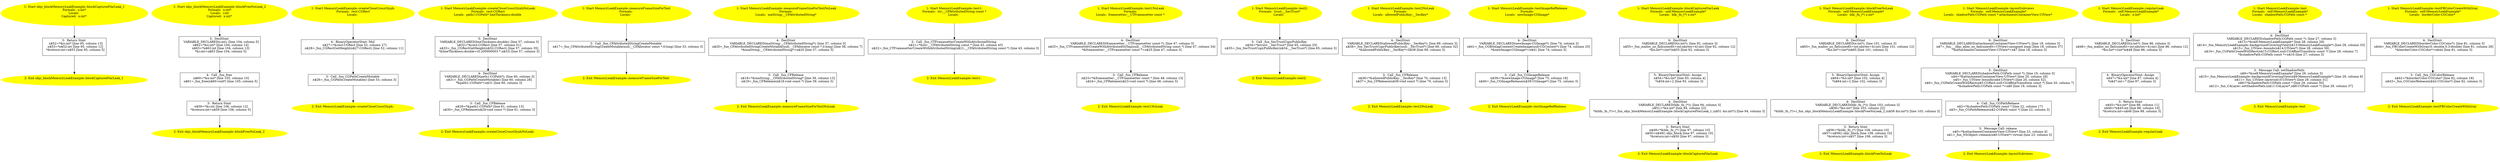 /* @generated */
digraph cfg {
"objc_blockMemoryLeakExample::blockCapturedVarLeak_1.2fc7658885fe88ae3f1ad70cae53336a_1" [label="1: Start objc_blockMemoryLeakExample::blockCapturedVarLeak_1\nFormals:  x:int*\nLocals: \nCaptured:  x:int* \n  " color=yellow style=filled]
	

	 "objc_blockMemoryLeakExample::blockCapturedVarLeak_1.2fc7658885fe88ae3f1ad70cae53336a_1" -> "objc_blockMemoryLeakExample::blockCapturedVarLeak_1.2fc7658885fe88ae3f1ad70cae53336a_3" ;
"objc_blockMemoryLeakExample::blockCapturedVarLeak_1.2fc7658885fe88ae3f1ad70cae53336a_2" [label="2: Exit objc_blockMemoryLeakExample::blockCapturedVarLeak_1 \n  " color=yellow style=filled]
	

"objc_blockMemoryLeakExample::blockCapturedVarLeak_1.2fc7658885fe88ae3f1ad70cae53336a_3" [label="3:  Return Stmt \n   n$52=*&x:int* [line 95, column 13]\n  n$53=*n$52:int [line 95, column 12]\n  *&return:int=n$53 [line 95, column 5]\n " shape="box"]
	

	 "objc_blockMemoryLeakExample::blockCapturedVarLeak_1.2fc7658885fe88ae3f1ad70cae53336a_3" -> "objc_blockMemoryLeakExample::blockCapturedVarLeak_1.2fc7658885fe88ae3f1ad70cae53336a_2" ;
"objc_blockMemoryLeakExample::blockFreeNoLeak_2.280cc1341d470c6c734eb5c908870fcf_1" [label="1: Start objc_blockMemoryLeakExample::blockFreeNoLeak_2\nFormals:  x:int*\nLocals:  i:int\nCaptured:  x:int* \n  " color=yellow style=filled]
	

	 "objc_blockMemoryLeakExample::blockFreeNoLeak_2.280cc1341d470c6c734eb5c908870fcf_1" -> "objc_blockMemoryLeakExample::blockFreeNoLeak_2.280cc1341d470c6c734eb5c908870fcf_5" ;
"objc_blockMemoryLeakExample::blockFreeNoLeak_2.280cc1341d470c6c734eb5c908870fcf_2" [label="2: Exit objc_blockMemoryLeakExample::blockFreeNoLeak_2 \n  " color=yellow style=filled]
	

"objc_blockMemoryLeakExample::blockFreeNoLeak_2.280cc1341d470c6c734eb5c908870fcf_3" [label="3:  Return Stmt \n   n$59=*&i:int [line 106, column 12]\n  *&return:int=n$59 [line 106, column 5]\n " shape="box"]
	

	 "objc_blockMemoryLeakExample::blockFreeNoLeak_2.280cc1341d470c6c734eb5c908870fcf_3" -> "objc_blockMemoryLeakExample::blockFreeNoLeak_2.280cc1341d470c6c734eb5c908870fcf_2" ;
"objc_blockMemoryLeakExample::blockFreeNoLeak_2.280cc1341d470c6c734eb5c908870fcf_4" [label="4:  Call _fun_free \n   n$60=*&x:int* [line 105, column 10]\n  n$61=_fun_free(n$60:void*) [line 105, column 5]\n " shape="box"]
	

	 "objc_blockMemoryLeakExample::blockFreeNoLeak_2.280cc1341d470c6c734eb5c908870fcf_4" -> "objc_blockMemoryLeakExample::blockFreeNoLeak_2.280cc1341d470c6c734eb5c908870fcf_3" ;
"objc_blockMemoryLeakExample::blockFreeNoLeak_2.280cc1341d470c6c734eb5c908870fcf_5" [label="5:  DeclStmt \n   VARIABLE_DECLARED(i:int); [line 104, column 5]\n  n$62=*&x:int* [line 104, column 14]\n  n$63=*n$62:int [line 104, column 13]\n  *&i:int=n$63 [line 104, column 5]\n " shape="box"]
	

	 "objc_blockMemoryLeakExample::blockFreeNoLeak_2.280cc1341d470c6c734eb5c908870fcf_5" -> "objc_blockMemoryLeakExample::blockFreeNoLeak_2.280cc1341d470c6c734eb5c908870fcf_4" ;
"createCloseCrossGlyph:#MemoryLeakExample#class.b78475cbe035b221b50538a8aad3c9cf_1" [label="1: Start MemoryLeakExample::createCloseCrossGlyph:\nFormals:  rect:CGRect\nLocals:  \n  " color=yellow style=filled]
	

	 "createCloseCrossGlyph:#MemoryLeakExample#class.b78475cbe035b221b50538a8aad3c9cf_1" -> "createCloseCrossGlyph:#MemoryLeakExample#class.b78475cbe035b221b50538a8aad3c9cf_4" ;
"createCloseCrossGlyph:#MemoryLeakExample#class.b78475cbe035b221b50538a8aad3c9cf_2" [label="2: Exit MemoryLeakExample::createCloseCrossGlyph: \n  " color=yellow style=filled]
	

"createCloseCrossGlyph:#MemoryLeakExample#class.b78475cbe035b221b50538a8aad3c9cf_3" [label="3:  Call _fun_CGPathCreateMutable \n   n$26=_fun_CGPathCreateMutable() [line 53, column 3]\n " shape="box"]
	

	 "createCloseCrossGlyph:#MemoryLeakExample#class.b78475cbe035b221b50538a8aad3c9cf_3" -> "createCloseCrossGlyph:#MemoryLeakExample#class.b78475cbe035b221b50538a8aad3c9cf_2" ;
"createCloseCrossGlyph:#MemoryLeakExample#class.b78475cbe035b221b50538a8aad3c9cf_4" [label="4:  BinaryOperatorStmt: Mul \n   n$27=*&rect:CGRect [line 52, column 27]\n  n$28=_fun_CGRectGetHeight(n$27:CGRect) [line 52, column 11]\n " shape="box"]
	

	 "createCloseCrossGlyph:#MemoryLeakExample#class.b78475cbe035b221b50538a8aad3c9cf_4" -> "createCloseCrossGlyph:#MemoryLeakExample#class.b78475cbe035b221b50538a8aad3c9cf_3" ;
"createCloseCrossGlyphNoLeak:#MemoryLeakExample#class.0954bcd442044fd9788af38303a3790b_1" [label="1: Start MemoryLeakExample::createCloseCrossGlyphNoLeak:\nFormals:  rect:CGRect\nLocals:  path1:CGPath* lineThickness:double \n  " color=yellow style=filled]
	

	 "createCloseCrossGlyphNoLeak:#MemoryLeakExample#class.0954bcd442044fd9788af38303a3790b_1" -> "createCloseCrossGlyphNoLeak:#MemoryLeakExample#class.0954bcd442044fd9788af38303a3790b_5" ;
"createCloseCrossGlyphNoLeak:#MemoryLeakExample#class.0954bcd442044fd9788af38303a3790b_2" [label="2: Exit MemoryLeakExample::createCloseCrossGlyphNoLeak: \n  " color=yellow style=filled]
	

"createCloseCrossGlyphNoLeak:#MemoryLeakExample#class.0954bcd442044fd9788af38303a3790b_3" [label="3:  Call _fun_CFRelease \n   n$29=*&path1:CGPath* [line 61, column 13]\n  n$30=_fun_CFRelease(n$29:void const *) [line 61, column 3]\n " shape="box"]
	

	 "createCloseCrossGlyphNoLeak:#MemoryLeakExample#class.0954bcd442044fd9788af38303a3790b_3" -> "createCloseCrossGlyphNoLeak:#MemoryLeakExample#class.0954bcd442044fd9788af38303a3790b_2" ;
"createCloseCrossGlyphNoLeak:#MemoryLeakExample#class.0954bcd442044fd9788af38303a3790b_4" [label="4:  DeclStmt \n   VARIABLE_DECLARED(path1:CGPath*); [line 60, column 3]\n  n$31=_fun_CGPathCreateMutable() [line 60, column 28]\n  *&path1:CGPath*=n$31 [line 60, column 3]\n " shape="box"]
	

	 "createCloseCrossGlyphNoLeak:#MemoryLeakExample#class.0954bcd442044fd9788af38303a3790b_4" -> "createCloseCrossGlyphNoLeak:#MemoryLeakExample#class.0954bcd442044fd9788af38303a3790b_3" ;
"createCloseCrossGlyphNoLeak:#MemoryLeakExample#class.0954bcd442044fd9788af38303a3790b_5" [label="5:  DeclStmt \n   VARIABLE_DECLARED(lineThickness:double); [line 57, column 3]\n  n$32=*&rect:CGRect [line 57, column 51]\n  n$33=_fun_CGRectGetHeight(n$32:CGRect) [line 57, column 35]\n  *&lineThickness:double=(0.200000003 * n$33) [line 57, column 3]\n " shape="box"]
	

	 "createCloseCrossGlyphNoLeak:#MemoryLeakExample#class.0954bcd442044fd9788af38303a3790b_5" -> "createCloseCrossGlyphNoLeak:#MemoryLeakExample#class.0954bcd442044fd9788af38303a3790b_4" ;
"measureFrameSizeForText#MemoryLeakExample#class.f59bd9e59cef3fd16475487a380b3804_1" [label="1: Start MemoryLeakExample::measureFrameSizeForText\nFormals: \nLocals:  \n  " color=yellow style=filled]
	

	 "measureFrameSizeForText#MemoryLeakExample#class.f59bd9e59cef3fd16475487a380b3804_1" -> "measureFrameSizeForText#MemoryLeakExample#class.f59bd9e59cef3fd16475487a380b3804_3" ;
"measureFrameSizeForText#MemoryLeakExample#class.f59bd9e59cef3fd16475487a380b3804_2" [label="2: Exit MemoryLeakExample::measureFrameSizeForText \n  " color=yellow style=filled]
	

"measureFrameSizeForText#MemoryLeakExample#class.f59bd9e59cef3fd16475487a380b3804_3" [label="3:  Call _fun_CFAttributedStringCreateMutable \n   n$17=_fun_CFAttributedStringCreateMutable(null:__CFAllocator const *,0:long) [line 33, column 3]\n " shape="box"]
	

	 "measureFrameSizeForText#MemoryLeakExample#class.f59bd9e59cef3fd16475487a380b3804_3" -> "measureFrameSizeForText#MemoryLeakExample#class.f59bd9e59cef3fd16475487a380b3804_2" ;
"measureFrameSizeForTextNoLeak#MemoryLeakExample#class.9443bec011166230e1709abbe3c930d4_1" [label="1: Start MemoryLeakExample::measureFrameSizeForTextNoLeak\nFormals: \nLocals:  maString:__CFAttributedString* \n  " color=yellow style=filled]
	

	 "measureFrameSizeForTextNoLeak#MemoryLeakExample#class.9443bec011166230e1709abbe3c930d4_1" -> "measureFrameSizeForTextNoLeak#MemoryLeakExample#class.9443bec011166230e1709abbe3c930d4_4" ;
"measureFrameSizeForTextNoLeak#MemoryLeakExample#class.9443bec011166230e1709abbe3c930d4_2" [label="2: Exit MemoryLeakExample::measureFrameSizeForTextNoLeak \n  " color=yellow style=filled]
	

"measureFrameSizeForTextNoLeak#MemoryLeakExample#class.9443bec011166230e1709abbe3c930d4_3" [label="3:  Call _fun_CFRelease \n   n$18=*&maString:__CFAttributedString* [line 39, column 13]\n  n$19=_fun_CFRelease(n$18:void const *) [line 39, column 3]\n " shape="box"]
	

	 "measureFrameSizeForTextNoLeak#MemoryLeakExample#class.9443bec011166230e1709abbe3c930d4_3" -> "measureFrameSizeForTextNoLeak#MemoryLeakExample#class.9443bec011166230e1709abbe3c930d4_2" ;
"measureFrameSizeForTextNoLeak#MemoryLeakExample#class.9443bec011166230e1709abbe3c930d4_4" [label="4:  DeclStmt \n   VARIABLE_DECLARED(maString:__CFAttributedString*); [line 37, column 3]\n  n$20=_fun_CFAttributedStringCreateMutable(null:__CFAllocator const *,0:long) [line 38, column 7]\n  *&maString:__CFAttributedString*=n$20 [line 37, column 3]\n " shape="box"]
	

	 "measureFrameSizeForTextNoLeak#MemoryLeakExample#class.9443bec011166230e1709abbe3c930d4_4" -> "measureFrameSizeForTextNoLeak#MemoryLeakExample#class.9443bec011166230e1709abbe3c930d4_3" ;
"test1:#MemoryLeakExample(struct __CFAttributedString)#class.5c69af4eb9da1845df6efe64785fd0c9_1" [label="1: Start MemoryLeakExample::test1:\nFormals:  str:__CFAttributedString const *\nLocals:  \n  " color=yellow style=filled]
	

	 "test1:#MemoryLeakExample(struct __CFAttributedString)#class.5c69af4eb9da1845df6efe64785fd0c9_1" -> "test1:#MemoryLeakExample(struct __CFAttributedString)#class.5c69af4eb9da1845df6efe64785fd0c9_3" ;
"test1:#MemoryLeakExample(struct __CFAttributedString)#class.5c69af4eb9da1845df6efe64785fd0c9_2" [label="2: Exit MemoryLeakExample::test1: \n  " color=yellow style=filled]
	

"test1:#MemoryLeakExample(struct __CFAttributedString)#class.5c69af4eb9da1845df6efe64785fd0c9_3" [label="3:  Call _fun_CTFramesetterCreateWithAttributedString \n   n$21=*&str:__CFAttributedString const * [line 43, column 43]\n  n$22=_fun_CTFramesetterCreateWithAttributedString(n$21:__CFAttributedString const *) [line 43, column 3]\n " shape="box"]
	

	 "test1:#MemoryLeakExample(struct __CFAttributedString)#class.5c69af4eb9da1845df6efe64785fd0c9_3" -> "test1:#MemoryLeakExample(struct __CFAttributedString)#class.5c69af4eb9da1845df6efe64785fd0c9_2" ;
"test1NoLeak#MemoryLeakExample#class.7e0d9640dbd86a21622e801793707bd9_1" [label="1: Start MemoryLeakExample::test1NoLeak\nFormals: \nLocals:  framesetter:__CTFramesetter const * \n  " color=yellow style=filled]
	

	 "test1NoLeak#MemoryLeakExample#class.7e0d9640dbd86a21622e801793707bd9_1" -> "test1NoLeak#MemoryLeakExample#class.7e0d9640dbd86a21622e801793707bd9_4" ;
"test1NoLeak#MemoryLeakExample#class.7e0d9640dbd86a21622e801793707bd9_2" [label="2: Exit MemoryLeakExample::test1NoLeak \n  " color=yellow style=filled]
	

"test1NoLeak#MemoryLeakExample#class.7e0d9640dbd86a21622e801793707bd9_3" [label="3:  Call _fun_CFRelease \n   n$23=*&framesetter:__CTFramesetter const * [line 48, column 13]\n  n$24=_fun_CFRelease(n$23:void const *) [line 48, column 3]\n " shape="box"]
	

	 "test1NoLeak#MemoryLeakExample#class.7e0d9640dbd86a21622e801793707bd9_3" -> "test1NoLeak#MemoryLeakExample#class.7e0d9640dbd86a21622e801793707bd9_2" ;
"test1NoLeak#MemoryLeakExample#class.7e0d9640dbd86a21622e801793707bd9_4" [label="4:  DeclStmt \n   VARIABLE_DECLARED(framesetter:__CTFramesetter const *); [line 47, column 3]\n  n$25=_fun_CTFramesetterCreateWithAttributedString(null:__CFAttributedString const *) [line 47, column 34]\n  *&framesetter:__CTFramesetter const *=n$25 [line 47, column 3]\n " shape="box"]
	

	 "test1NoLeak#MemoryLeakExample#class.7e0d9640dbd86a21622e801793707bd9_4" -> "test1NoLeak#MemoryLeakExample#class.7e0d9640dbd86a21622e801793707bd9_3" ;
"test2:#MemoryLeakExample(struct __SecTrust)#class.0351c8bd25e5a49860146e05fbc5b49a_1" [label="1: Start MemoryLeakExample::test2:\nFormals:  trust:__SecTrust*\nLocals:  \n  " color=yellow style=filled]
	

	 "test2:#MemoryLeakExample(struct __SecTrust)#class.0351c8bd25e5a49860146e05fbc5b49a_1" -> "test2:#MemoryLeakExample(struct __SecTrust)#class.0351c8bd25e5a49860146e05fbc5b49a_3" ;
"test2:#MemoryLeakExample(struct __SecTrust)#class.0351c8bd25e5a49860146e05fbc5b49a_2" [label="2: Exit MemoryLeakExample::test2: \n  " color=yellow style=filled]
	

"test2:#MemoryLeakExample(struct __SecTrust)#class.0351c8bd25e5a49860146e05fbc5b49a_3" [label="3:  Call _fun_SecTrustCopyPublicKey \n   n$34=*&trust:__SecTrust* [line 65, column 25]\n  n$35=_fun_SecTrustCopyPublicKey(n$34:__SecTrust*) [line 65, column 3]\n " shape="box"]
	

	 "test2:#MemoryLeakExample(struct __SecTrust)#class.0351c8bd25e5a49860146e05fbc5b49a_3" -> "test2:#MemoryLeakExample(struct __SecTrust)#class.0351c8bd25e5a49860146e05fbc5b49a_2" ;
"test2NoLeak#MemoryLeakExample#class.69cf0c35f7df26deefa723cac655894d_1" [label="1: Start MemoryLeakExample::test2NoLeak\nFormals: \nLocals:  allowedPublicKey:__SecKey* \n  " color=yellow style=filled]
	

	 "test2NoLeak#MemoryLeakExample#class.69cf0c35f7df26deefa723cac655894d_1" -> "test2NoLeak#MemoryLeakExample#class.69cf0c35f7df26deefa723cac655894d_4" ;
"test2NoLeak#MemoryLeakExample#class.69cf0c35f7df26deefa723cac655894d_2" [label="2: Exit MemoryLeakExample::test2NoLeak \n  " color=yellow style=filled]
	

"test2NoLeak#MemoryLeakExample#class.69cf0c35f7df26deefa723cac655894d_3" [label="3:  Call _fun_CFRelease \n   n$36=*&allowedPublicKey:__SecKey* [line 70, column 13]\n  n$37=_fun_CFRelease(n$36:void const *) [line 70, column 3]\n " shape="box"]
	

	 "test2NoLeak#MemoryLeakExample#class.69cf0c35f7df26deefa723cac655894d_3" -> "test2NoLeak#MemoryLeakExample#class.69cf0c35f7df26deefa723cac655894d_2" ;
"test2NoLeak#MemoryLeakExample#class.69cf0c35f7df26deefa723cac655894d_4" [label="4:  DeclStmt \n   VARIABLE_DECLARED(allowedPublicKey:__SecKey*); [line 69, column 3]\n  n$38=_fun_SecTrustCopyPublicKey(null:__SecTrust*) [line 69, column 32]\n  *&allowedPublicKey:__SecKey*=n$38 [line 69, column 3]\n " shape="box"]
	

	 "test2NoLeak#MemoryLeakExample#class.69cf0c35f7df26deefa723cac655894d_4" -> "test2NoLeak#MemoryLeakExample#class.69cf0c35f7df26deefa723cac655894d_3" ;
"testImageRefRelease#MemoryLeakExample#class.fa3cf5eac6a14b14c5050c7d62d2a79f_1" [label="1: Start MemoryLeakExample::testImageRefRelease\nFormals: \nLocals:  newImage:CGImage* \n  " color=yellow style=filled]
	

	 "testImageRefRelease#MemoryLeakExample#class.fa3cf5eac6a14b14c5050c7d62d2a79f_1" -> "testImageRefRelease#MemoryLeakExample#class.fa3cf5eac6a14b14c5050c7d62d2a79f_4" ;
"testImageRefRelease#MemoryLeakExample#class.fa3cf5eac6a14b14c5050c7d62d2a79f_2" [label="2: Exit MemoryLeakExample::testImageRefRelease \n  " color=yellow style=filled]
	

"testImageRefRelease#MemoryLeakExample#class.fa3cf5eac6a14b14c5050c7d62d2a79f_3" [label="3:  Call _fun_CGImageRelease \n   n$39=*&newImage:CGImage* [line 75, column 18]\n  n$40=_fun_CGImageRelease(n$39:CGImage*) [line 75, column 3]\n " shape="box"]
	

	 "testImageRefRelease#MemoryLeakExample#class.fa3cf5eac6a14b14c5050c7d62d2a79f_3" -> "testImageRefRelease#MemoryLeakExample#class.fa3cf5eac6a14b14c5050c7d62d2a79f_2" ;
"testImageRefRelease#MemoryLeakExample#class.fa3cf5eac6a14b14c5050c7d62d2a79f_4" [label="4:  DeclStmt \n   VARIABLE_DECLARED(newImage:CGImage*); [line 74, column 3]\n  n$41=_fun_CGBitmapContextCreateImage(null:CGContext*) [line 74, column 25]\n  *&newImage:CGImage*=n$41 [line 74, column 3]\n " shape="box"]
	

	 "testImageRefRelease#MemoryLeakExample#class.fa3cf5eac6a14b14c5050c7d62d2a79f_4" -> "testImageRefRelease#MemoryLeakExample#class.fa3cf5eac6a14b14c5050c7d62d2a79f_3" ;
"blockCapturedVarLeak#MemoryLeakExample#instance.53bb018bc84d6a696dc756e20b5b3f52_1" [label="1: Start MemoryLeakExample::blockCapturedVarLeak\nFormals:  self:MemoryLeakExample*\nLocals:  blk:_fn_(*) x:int* \n  " color=yellow style=filled]
	

	 "blockCapturedVarLeak#MemoryLeakExample#instance.53bb018bc84d6a696dc756e20b5b3f52_1" -> "blockCapturedVarLeak#MemoryLeakExample#instance.53bb018bc84d6a696dc756e20b5b3f52_6" ;
"blockCapturedVarLeak#MemoryLeakExample#instance.53bb018bc84d6a696dc756e20b5b3f52_2" [label="2: Exit MemoryLeakExample::blockCapturedVarLeak \n  " color=yellow style=filled]
	

"blockCapturedVarLeak#MemoryLeakExample#instance.53bb018bc84d6a696dc756e20b5b3f52_3" [label="3:  Return Stmt \n   n$49=*&blk:_fn_(*) [line 97, column 10]\n  n$50=n$49() objc_block [line 97, column 10]\n  *&return:int=n$50 [line 97, column 3]\n " shape="box"]
	

	 "blockCapturedVarLeak#MemoryLeakExample#instance.53bb018bc84d6a696dc756e20b5b3f52_3" -> "blockCapturedVarLeak#MemoryLeakExample#instance.53bb018bc84d6a696dc756e20b5b3f52_2" ;
"blockCapturedVarLeak#MemoryLeakExample#instance.53bb018bc84d6a696dc756e20b5b3f52_4" [label="4:  DeclStmt \n   VARIABLE_DECLARED(blk:_fn_(*)); [line 94, column 3]\n  n$51=*&x:int* [line 94, column 22]\n  *&blk:_fn_(*)=(_fun_objc_blockMemoryLeakExample::blockCapturedVarLeak_1,(n$51 &x:int*)) [line 94, column 3]\n " shape="box"]
	

	 "blockCapturedVarLeak#MemoryLeakExample#instance.53bb018bc84d6a696dc756e20b5b3f52_4" -> "blockCapturedVarLeak#MemoryLeakExample#instance.53bb018bc84d6a696dc756e20b5b3f52_3" ;
"blockCapturedVarLeak#MemoryLeakExample#instance.53bb018bc84d6a696dc756e20b5b3f52_5" [label="5:  BinaryOperatorStmt: Assign \n   n$54=*&x:int* [line 93, column 4]\n  *n$54:int=2 [line 93, column 3]\n " shape="box"]
	

	 "blockCapturedVarLeak#MemoryLeakExample#instance.53bb018bc84d6a696dc756e20b5b3f52_5" -> "blockCapturedVarLeak#MemoryLeakExample#instance.53bb018bc84d6a696dc756e20b5b3f52_4" ;
"blockCapturedVarLeak#MemoryLeakExample#instance.53bb018bc84d6a696dc756e20b5b3f52_6" [label="6:  DeclStmt \n   VARIABLE_DECLARED(x:int*); [line 92, column 3]\n  n$55=_fun_malloc_no_fail(sizeof(t=int;nbytes=4):int) [line 92, column 12]\n  *&x:int*=(int*)n$55 [line 92, column 3]\n " shape="box"]
	

	 "blockCapturedVarLeak#MemoryLeakExample#instance.53bb018bc84d6a696dc756e20b5b3f52_6" -> "blockCapturedVarLeak#MemoryLeakExample#instance.53bb018bc84d6a696dc756e20b5b3f52_5" ;
"blockFreeNoLeak#MemoryLeakExample#instance.6bcefe2afb9f172f8aadbab54d9bd144_1" [label="1: Start MemoryLeakExample::blockFreeNoLeak\nFormals:  self:MemoryLeakExample*\nLocals:  blk:_fn_(*) x:int* \n  " color=yellow style=filled]
	

	 "blockFreeNoLeak#MemoryLeakExample#instance.6bcefe2afb9f172f8aadbab54d9bd144_1" -> "blockFreeNoLeak#MemoryLeakExample#instance.6bcefe2afb9f172f8aadbab54d9bd144_6" ;
"blockFreeNoLeak#MemoryLeakExample#instance.6bcefe2afb9f172f8aadbab54d9bd144_2" [label="2: Exit MemoryLeakExample::blockFreeNoLeak \n  " color=yellow style=filled]
	

"blockFreeNoLeak#MemoryLeakExample#instance.6bcefe2afb9f172f8aadbab54d9bd144_3" [label="3:  Return Stmt \n   n$56=*&blk:_fn_(*) [line 108, column 10]\n  n$57=n$56() objc_block [line 108, column 10]\n  *&return:int=n$57 [line 108, column 3]\n " shape="box"]
	

	 "blockFreeNoLeak#MemoryLeakExample#instance.6bcefe2afb9f172f8aadbab54d9bd144_3" -> "blockFreeNoLeak#MemoryLeakExample#instance.6bcefe2afb9f172f8aadbab54d9bd144_2" ;
"blockFreeNoLeak#MemoryLeakExample#instance.6bcefe2afb9f172f8aadbab54d9bd144_4" [label="4:  DeclStmt \n   VARIABLE_DECLARED(blk:_fn_(*)); [line 103, column 3]\n  n$58=*&x:int* [line 103, column 22]\n  *&blk:_fn_(*)=(_fun_objc_blockMemoryLeakExample::blockFreeNoLeak_2,(n$58 &x:int*)) [line 103, column 3]\n " shape="box"]
	

	 "blockFreeNoLeak#MemoryLeakExample#instance.6bcefe2afb9f172f8aadbab54d9bd144_4" -> "blockFreeNoLeak#MemoryLeakExample#instance.6bcefe2afb9f172f8aadbab54d9bd144_3" ;
"blockFreeNoLeak#MemoryLeakExample#instance.6bcefe2afb9f172f8aadbab54d9bd144_5" [label="5:  BinaryOperatorStmt: Assign \n   n$64=*&x:int* [line 102, column 4]\n  *n$64:int=2 [line 102, column 3]\n " shape="box"]
	

	 "blockFreeNoLeak#MemoryLeakExample#instance.6bcefe2afb9f172f8aadbab54d9bd144_5" -> "blockFreeNoLeak#MemoryLeakExample#instance.6bcefe2afb9f172f8aadbab54d9bd144_4" ;
"blockFreeNoLeak#MemoryLeakExample#instance.6bcefe2afb9f172f8aadbab54d9bd144_6" [label="6:  DeclStmt \n   VARIABLE_DECLARED(x:int*); [line 101, column 3]\n  n$65=_fun_malloc_no_fail(sizeof(t=int;nbytes=4):int) [line 101, column 12]\n  *&x:int*=(int*)n$65 [line 101, column 3]\n " shape="box"]
	

	 "blockFreeNoLeak#MemoryLeakExample#instance.6bcefe2afb9f172f8aadbab54d9bd144_6" -> "blockFreeNoLeak#MemoryLeakExample#instance.6bcefe2afb9f172f8aadbab54d9bd144_5" ;
"layoutSubviews#MemoryLeakExample#instance.2b3151f18431bcdbc08267ea4ff96f53_1" [label="1: Start MemoryLeakExample::layoutSubviews\nFormals:  self:MemoryLeakExample*\nLocals:  shadowPath:CGPath const * attachmentContainerView:UIView* \n  " color=yellow style=filled]
	

	 "layoutSubviews#MemoryLeakExample#instance.2b3151f18431bcdbc08267ea4ff96f53_1" -> "layoutSubviews#MemoryLeakExample#instance.2b3151f18431bcdbc08267ea4ff96f53_6" ;
"layoutSubviews#MemoryLeakExample#instance.2b3151f18431bcdbc08267ea4ff96f53_2" [label="2: Exit MemoryLeakExample::layoutSubviews \n  " color=yellow style=filled]
	

"layoutSubviews#MemoryLeakExample#instance.2b3151f18431bcdbc08267ea4ff96f53_3" [label="3:  Message Call: release \n   n$0=*&attachmentContainerView:UIView* [line 23, column 4]\n  n$1=_fun_NSObject::release(n$0:UIView*) virtual [line 23, column 3]\n " shape="box"]
	

	 "layoutSubviews#MemoryLeakExample#instance.2b3151f18431bcdbc08267ea4ff96f53_3" -> "layoutSubviews#MemoryLeakExample#instance.2b3151f18431bcdbc08267ea4ff96f53_2" ;
"layoutSubviews#MemoryLeakExample#instance.2b3151f18431bcdbc08267ea4ff96f53_4" [label="4:  Call _fun_CGPathRelease \n   n$2=*&shadowPath:CGPath const * [line 22, column 17]\n  n$3=_fun_CGPathRelease(n$2:CGPath const *) [line 22, column 3]\n " shape="box"]
	

	 "layoutSubviews#MemoryLeakExample#instance.2b3151f18431bcdbc08267ea4ff96f53_4" -> "layoutSubviews#MemoryLeakExample#instance.2b3151f18431bcdbc08267ea4ff96f53_3" ;
"layoutSubviews#MemoryLeakExample#instance.2b3151f18431bcdbc08267ea4ff96f53_5" [label="5:  DeclStmt \n   VARIABLE_DECLARED(shadowPath:CGPath const *); [line 19, column 3]\n  n$4=*&attachmentContainerView:UIView* [line 20, column 28]\n  n$5=_fun_UIView::bounds(n$4:UIView*) [line 20, column 52]\n  n$6=_fun_CGPathCreateWithRect(n$5:CGRect,null:CGAffineTransform const *) [line 20, column 7]\n  *&shadowPath:CGPath const *=n$6 [line 19, column 3]\n " shape="box"]
	

	 "layoutSubviews#MemoryLeakExample#instance.2b3151f18431bcdbc08267ea4ff96f53_5" -> "layoutSubviews#MemoryLeakExample#instance.2b3151f18431bcdbc08267ea4ff96f53_4" ;
"layoutSubviews#MemoryLeakExample#instance.2b3151f18431bcdbc08267ea4ff96f53_6" [label="6:  DeclStmt \n   VARIABLE_DECLARED(attachmentContainerView:UIView*); [line 18, column 3]\n  n$7=_fun___objc_alloc_no_fail(sizeof(t=UIView):unsigned long) [line 18, column 37]\n  *&attachmentContainerView:UIView*=n$7 [line 18, column 3]\n " shape="box"]
	

	 "layoutSubviews#MemoryLeakExample#instance.2b3151f18431bcdbc08267ea4ff96f53_6" -> "layoutSubviews#MemoryLeakExample#instance.2b3151f18431bcdbc08267ea4ff96f53_5" ;
"regularLeak#MemoryLeakExample#instance.939a892cee505c3459f2d889292f218b_1" [label="1: Start MemoryLeakExample::regularLeak\nFormals:  self:MemoryLeakExample*\nLocals:  x:int* \n  " color=yellow style=filled]
	

	 "regularLeak#MemoryLeakExample#instance.939a892cee505c3459f2d889292f218b_1" -> "regularLeak#MemoryLeakExample#instance.939a892cee505c3459f2d889292f218b_5" ;
"regularLeak#MemoryLeakExample#instance.939a892cee505c3459f2d889292f218b_2" [label="2: Exit MemoryLeakExample::regularLeak \n  " color=yellow style=filled]
	

"regularLeak#MemoryLeakExample#instance.939a892cee505c3459f2d889292f218b_3" [label="3:  Return Stmt \n   n$45=*&x:int* [line 88, column 11]\n  n$46=*n$45:int [line 88, column 10]\n  *&return:int=n$46 [line 88, column 3]\n " shape="box"]
	

	 "regularLeak#MemoryLeakExample#instance.939a892cee505c3459f2d889292f218b_3" -> "regularLeak#MemoryLeakExample#instance.939a892cee505c3459f2d889292f218b_2" ;
"regularLeak#MemoryLeakExample#instance.939a892cee505c3459f2d889292f218b_4" [label="4:  BinaryOperatorStmt: Assign \n   n$47=*&x:int* [line 87, column 4]\n  *n$47:int=7 [line 87, column 3]\n " shape="box"]
	

	 "regularLeak#MemoryLeakExample#instance.939a892cee505c3459f2d889292f218b_4" -> "regularLeak#MemoryLeakExample#instance.939a892cee505c3459f2d889292f218b_3" ;
"regularLeak#MemoryLeakExample#instance.939a892cee505c3459f2d889292f218b_5" [label="5:  DeclStmt \n   VARIABLE_DECLARED(x:int*); [line 86, column 3]\n  n$48=_fun_malloc_no_fail(sizeof(t=int;nbytes=4):int) [line 86, column 12]\n  *&x:int*=(int*)n$48 [line 86, column 3]\n " shape="box"]
	

	 "regularLeak#MemoryLeakExample#instance.939a892cee505c3459f2d889292f218b_5" -> "regularLeak#MemoryLeakExample#instance.939a892cee505c3459f2d889292f218b_4" ;
"test#MemoryLeakExample#instance.cbb708bfe735ac5e5777524359299e00_1" [label="1: Start MemoryLeakExample::test\nFormals:  self:MemoryLeakExample*\nLocals:  shadowPath:CGPath const * \n  " color=yellow style=filled]
	

	 "test#MemoryLeakExample#instance.cbb708bfe735ac5e5777524359299e00_1" -> "test#MemoryLeakExample#instance.cbb708bfe735ac5e5777524359299e00_4" ;
"test#MemoryLeakExample#instance.cbb708bfe735ac5e5777524359299e00_2" [label="2: Exit MemoryLeakExample::test \n  " color=yellow style=filled]
	

"test#MemoryLeakExample#instance.cbb708bfe735ac5e5777524359299e00_3" [label="3:  Message Call: setShadowPath: \n   n$9=*&self:MemoryLeakExample* [line 29, column 3]\n  n$10=_fun_MemoryLeakExample::backgroundCoveringView(n$9:MemoryLeakExample*) [line 29, column 8]\n  n$11=_fun_UIView::layer(n$10:UIView*) [line 29, column 31]\n  n$8=*&shadowPath:CGPath const * [line 29, column 50]\n  n$12=_fun_CALayer::setShadowPath:(n$11:CALayer*,n$8:CGPath const *) [line 29, column 37]\n " shape="box"]
	

	 "test#MemoryLeakExample#instance.cbb708bfe735ac5e5777524359299e00_3" -> "test#MemoryLeakExample#instance.cbb708bfe735ac5e5777524359299e00_2" ;
"test#MemoryLeakExample#instance.cbb708bfe735ac5e5777524359299e00_4" [label="4:  DeclStmt \n   VARIABLE_DECLARED(shadowPath:CGPath const *); [line 27, column 3]\n  n$13=*&self:MemoryLeakExample* [line 28, column 28]\n  n$14=_fun_MemoryLeakExample::backgroundCoveringView(n$13:MemoryLeakExample*) [line 28, column 33]\n  n$15=_fun_UIView::bounds(n$14:UIView*) [line 28, column 56]\n  n$16=_fun_CGPathCreateWithRect(n$15:CGRect,null:CGAffineTransform const *) [line 28, column 7]\n  *&shadowPath:CGPath const *=n$16 [line 27, column 3]\n " shape="box"]
	

	 "test#MemoryLeakExample#instance.cbb708bfe735ac5e5777524359299e00_4" -> "test#MemoryLeakExample#instance.cbb708bfe735ac5e5777524359299e00_3" ;
"testFBColorCreateWithGray#MemoryLeakExample#instance.4f74b525e11effa846f82d4205d48a4a_1" [label="1: Start MemoryLeakExample::testFBColorCreateWithGray\nFormals:  self:MemoryLeakExample*\nLocals:  borderColor:CGColor* \n  " color=yellow style=filled]
	

	 "testFBColorCreateWithGray#MemoryLeakExample#instance.4f74b525e11effa846f82d4205d48a4a_1" -> "testFBColorCreateWithGray#MemoryLeakExample#instance.4f74b525e11effa846f82d4205d48a4a_4" ;
"testFBColorCreateWithGray#MemoryLeakExample#instance.4f74b525e11effa846f82d4205d48a4a_2" [label="2: Exit MemoryLeakExample::testFBColorCreateWithGray \n  " color=yellow style=filled]
	

"testFBColorCreateWithGray#MemoryLeakExample#instance.4f74b525e11effa846f82d4205d48a4a_3" [label="3:  Call _fun_CGColorRelease \n   n$42=*&borderColor:CGColor* [line 82, column 18]\n  n$43=_fun_CGColorRelease(n$42:CGColor*) [line 82, column 3]\n " shape="box"]
	

	 "testFBColorCreateWithGray#MemoryLeakExample#instance.4f74b525e11effa846f82d4205d48a4a_3" -> "testFBColorCreateWithGray#MemoryLeakExample#instance.4f74b525e11effa846f82d4205d48a4a_2" ;
"testFBColorCreateWithGray#MemoryLeakExample#instance.4f74b525e11effa846f82d4205d48a4a_4" [label="4:  DeclStmt \n   VARIABLE_DECLARED(borderColor:CGColor*); [line 81, column 3]\n  n$44=_fun_FBColorCreateWithGray(0.:double,0.3:double) [line 81, column 28]\n  *&borderColor:CGColor*=n$44 [line 81, column 3]\n " shape="box"]
	

	 "testFBColorCreateWithGray#MemoryLeakExample#instance.4f74b525e11effa846f82d4205d48a4a_4" -> "testFBColorCreateWithGray#MemoryLeakExample#instance.4f74b525e11effa846f82d4205d48a4a_3" ;
}
